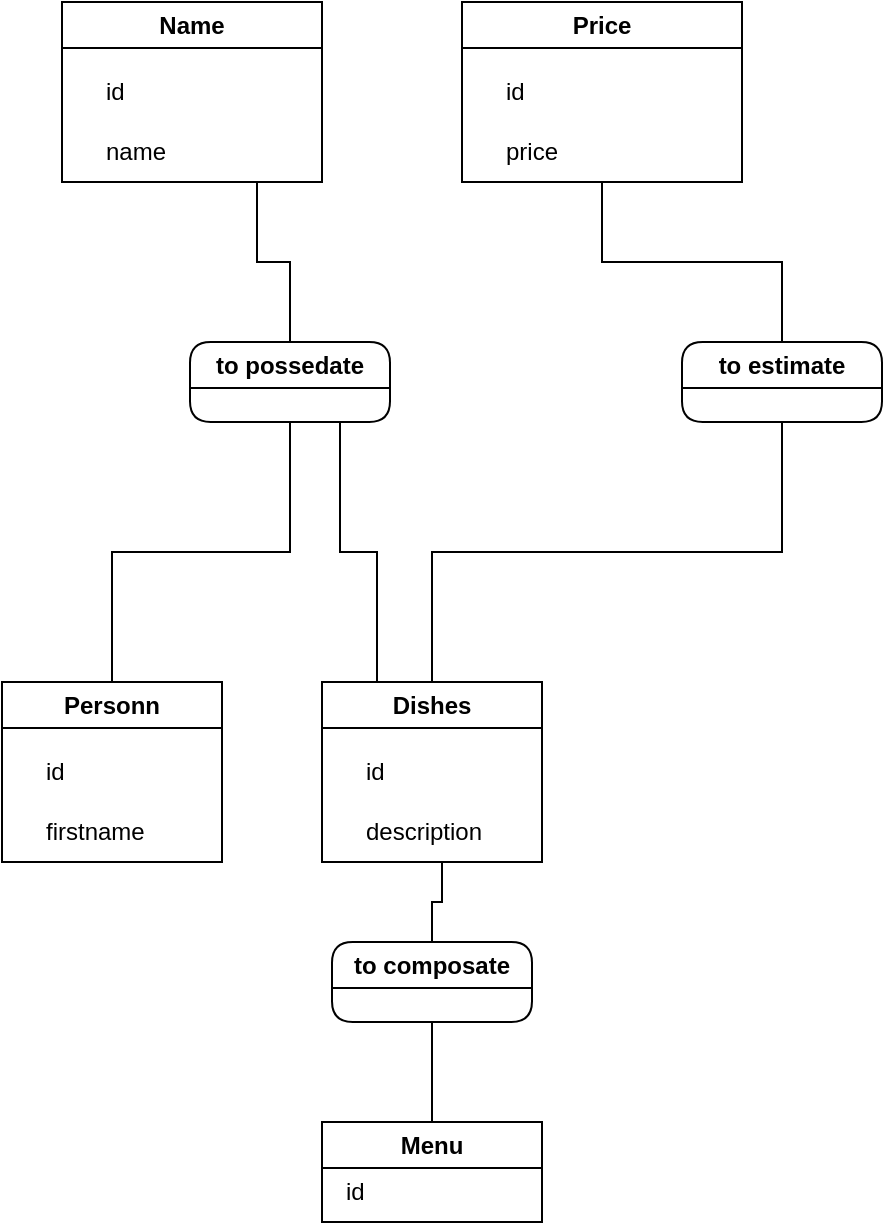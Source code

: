 <mxfile version="26.0.11">
  <diagram name="Page-1" id="PlA0bTD1htJH5vswvW3-">
    <mxGraphModel dx="1434" dy="786" grid="1" gridSize="10" guides="1" tooltips="1" connect="1" arrows="1" fold="1" page="1" pageScale="1" pageWidth="827" pageHeight="1169" math="0" shadow="0">
      <root>
        <mxCell id="0" />
        <mxCell id="1" parent="0" />
        <mxCell id="Mnq4h092WNaVHmd3vgpn-191" style="edgeStyle=orthogonalEdgeStyle;rounded=0;orthogonalLoop=1;jettySize=auto;html=1;exitX=0.75;exitY=1;exitDx=0;exitDy=0;endArrow=none;startFill=0;" edge="1" parent="1" source="Mnq4h092WNaVHmd3vgpn-177" target="Mnq4h092WNaVHmd3vgpn-183">
          <mxGeometry relative="1" as="geometry" />
        </mxCell>
        <mxCell id="Mnq4h092WNaVHmd3vgpn-177" value="Name" style="swimlane;whiteSpace=wrap;html=1;" vertex="1" parent="1">
          <mxGeometry x="300" y="40" width="130" height="90" as="geometry" />
        </mxCell>
        <mxCell id="Mnq4h092WNaVHmd3vgpn-178" value="id" style="text;html=1;align=left;verticalAlign=middle;resizable=0;points=[];autosize=1;strokeColor=none;fillColor=none;" vertex="1" parent="Mnq4h092WNaVHmd3vgpn-177">
          <mxGeometry x="20" y="30" width="30" height="30" as="geometry" />
        </mxCell>
        <mxCell id="Mnq4h092WNaVHmd3vgpn-179" value="name" style="text;html=1;align=left;verticalAlign=middle;resizable=0;points=[];autosize=1;strokeColor=none;fillColor=none;" vertex="1" parent="Mnq4h092WNaVHmd3vgpn-177">
          <mxGeometry x="20" y="60" width="50" height="30" as="geometry" />
        </mxCell>
        <mxCell id="Mnq4h092WNaVHmd3vgpn-180" value="Personn" style="swimlane;whiteSpace=wrap;html=1;" vertex="1" parent="1">
          <mxGeometry x="270" y="380" width="110" height="90" as="geometry" />
        </mxCell>
        <mxCell id="Mnq4h092WNaVHmd3vgpn-181" value="id" style="text;html=1;align=left;verticalAlign=middle;resizable=0;points=[];autosize=1;strokeColor=none;fillColor=none;" vertex="1" parent="Mnq4h092WNaVHmd3vgpn-180">
          <mxGeometry x="20" y="30" width="30" height="30" as="geometry" />
        </mxCell>
        <mxCell id="Mnq4h092WNaVHmd3vgpn-182" value="firstname" style="text;html=1;align=left;verticalAlign=middle;resizable=0;points=[];autosize=1;strokeColor=none;fillColor=none;" vertex="1" parent="Mnq4h092WNaVHmd3vgpn-180">
          <mxGeometry x="20" y="60" width="70" height="30" as="geometry" />
        </mxCell>
        <mxCell id="Mnq4h092WNaVHmd3vgpn-195" style="edgeStyle=orthogonalEdgeStyle;rounded=0;orthogonalLoop=1;jettySize=auto;html=1;exitX=0.5;exitY=1;exitDx=0;exitDy=0;entryX=0.5;entryY=0;entryDx=0;entryDy=0;endArrow=none;startFill=0;" edge="1" parent="1" source="Mnq4h092WNaVHmd3vgpn-183" target="Mnq4h092WNaVHmd3vgpn-180">
          <mxGeometry relative="1" as="geometry" />
        </mxCell>
        <mxCell id="Mnq4h092WNaVHmd3vgpn-197" style="edgeStyle=orthogonalEdgeStyle;rounded=0;orthogonalLoop=1;jettySize=auto;html=1;exitX=0.75;exitY=1;exitDx=0;exitDy=0;entryX=0.25;entryY=0;entryDx=0;entryDy=0;endArrow=none;startFill=0;" edge="1" parent="1" source="Mnq4h092WNaVHmd3vgpn-183" target="Mnq4h092WNaVHmd3vgpn-192">
          <mxGeometry relative="1" as="geometry" />
        </mxCell>
        <mxCell id="Mnq4h092WNaVHmd3vgpn-183" value="to possedate" style="swimlane;whiteSpace=wrap;html=1;rounded=1;" vertex="1" parent="1">
          <mxGeometry x="364" y="210" width="100" height="40" as="geometry" />
        </mxCell>
        <mxCell id="Mnq4h092WNaVHmd3vgpn-190" style="edgeStyle=orthogonalEdgeStyle;rounded=0;orthogonalLoop=1;jettySize=auto;html=1;exitX=0.5;exitY=1;exitDx=0;exitDy=0;entryX=0.5;entryY=0;entryDx=0;entryDy=0;endArrow=none;startFill=0;" edge="1" parent="1" source="Mnq4h092WNaVHmd3vgpn-186" target="Mnq4h092WNaVHmd3vgpn-189">
          <mxGeometry relative="1" as="geometry" />
        </mxCell>
        <mxCell id="Mnq4h092WNaVHmd3vgpn-186" value="Price" style="swimlane;whiteSpace=wrap;html=1;" vertex="1" parent="1">
          <mxGeometry x="500" y="40" width="140" height="90" as="geometry" />
        </mxCell>
        <mxCell id="Mnq4h092WNaVHmd3vgpn-187" value="id" style="text;html=1;align=left;verticalAlign=middle;resizable=0;points=[];autosize=1;strokeColor=none;fillColor=none;" vertex="1" parent="Mnq4h092WNaVHmd3vgpn-186">
          <mxGeometry x="20" y="30" width="30" height="30" as="geometry" />
        </mxCell>
        <mxCell id="Mnq4h092WNaVHmd3vgpn-188" value="price" style="text;html=1;align=left;verticalAlign=middle;resizable=0;points=[];autosize=1;strokeColor=none;fillColor=none;" vertex="1" parent="Mnq4h092WNaVHmd3vgpn-186">
          <mxGeometry x="20" y="60" width="50" height="30" as="geometry" />
        </mxCell>
        <mxCell id="Mnq4h092WNaVHmd3vgpn-196" style="edgeStyle=orthogonalEdgeStyle;rounded=0;orthogonalLoop=1;jettySize=auto;html=1;exitX=0.5;exitY=1;exitDx=0;exitDy=0;endArrow=none;startFill=0;" edge="1" parent="1" source="Mnq4h092WNaVHmd3vgpn-189" target="Mnq4h092WNaVHmd3vgpn-192">
          <mxGeometry relative="1" as="geometry" />
        </mxCell>
        <mxCell id="Mnq4h092WNaVHmd3vgpn-189" value="to estimate" style="swimlane;whiteSpace=wrap;html=1;rounded=1;" vertex="1" parent="1">
          <mxGeometry x="610" y="210" width="100" height="40" as="geometry" />
        </mxCell>
        <mxCell id="Mnq4h092WNaVHmd3vgpn-192" value="Dishes" style="swimlane;whiteSpace=wrap;html=1;" vertex="1" parent="1">
          <mxGeometry x="430" y="380" width="110" height="90" as="geometry" />
        </mxCell>
        <mxCell id="Mnq4h092WNaVHmd3vgpn-193" value="id" style="text;html=1;align=left;verticalAlign=middle;resizable=0;points=[];autosize=1;strokeColor=none;fillColor=none;" vertex="1" parent="Mnq4h092WNaVHmd3vgpn-192">
          <mxGeometry x="20" y="30" width="30" height="30" as="geometry" />
        </mxCell>
        <mxCell id="Mnq4h092WNaVHmd3vgpn-194" value="description" style="text;html=1;align=left;verticalAlign=middle;resizable=0;points=[];autosize=1;strokeColor=none;fillColor=none;" vertex="1" parent="Mnq4h092WNaVHmd3vgpn-192">
          <mxGeometry x="20" y="60" width="80" height="30" as="geometry" />
        </mxCell>
        <mxCell id="Mnq4h092WNaVHmd3vgpn-198" value="Menu" style="swimlane;whiteSpace=wrap;html=1;" vertex="1" parent="1">
          <mxGeometry x="430" y="600" width="110" height="50" as="geometry" />
        </mxCell>
        <mxCell id="Mnq4h092WNaVHmd3vgpn-199" value="id" style="text;html=1;align=left;verticalAlign=middle;resizable=0;points=[];autosize=1;strokeColor=none;fillColor=none;" vertex="1" parent="Mnq4h092WNaVHmd3vgpn-198">
          <mxGeometry x="10" y="20" width="30" height="30" as="geometry" />
        </mxCell>
        <mxCell id="Mnq4h092WNaVHmd3vgpn-203" style="edgeStyle=orthogonalEdgeStyle;rounded=0;orthogonalLoop=1;jettySize=auto;html=1;exitX=0.5;exitY=1;exitDx=0;exitDy=0;entryX=0.5;entryY=0;entryDx=0;entryDy=0;endArrow=none;startFill=0;" edge="1" parent="1" source="Mnq4h092WNaVHmd3vgpn-201" target="Mnq4h092WNaVHmd3vgpn-198">
          <mxGeometry relative="1" as="geometry" />
        </mxCell>
        <mxCell id="Mnq4h092WNaVHmd3vgpn-201" value="to composate" style="swimlane;whiteSpace=wrap;html=1;rounded=1;" vertex="1" parent="1">
          <mxGeometry x="435" y="510" width="100" height="40" as="geometry" />
        </mxCell>
        <mxCell id="Mnq4h092WNaVHmd3vgpn-202" style="edgeStyle=orthogonalEdgeStyle;rounded=0;orthogonalLoop=1;jettySize=auto;html=1;entryX=0.5;entryY=0;entryDx=0;entryDy=0;endArrow=none;startFill=0;" edge="1" parent="1" source="Mnq4h092WNaVHmd3vgpn-194" target="Mnq4h092WNaVHmd3vgpn-201">
          <mxGeometry relative="1" as="geometry" />
        </mxCell>
      </root>
    </mxGraphModel>
  </diagram>
</mxfile>
